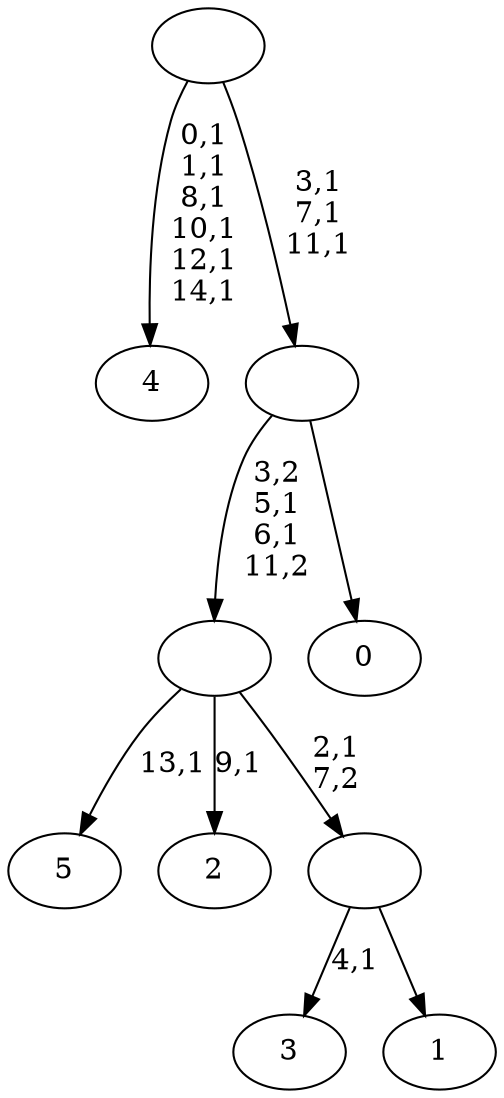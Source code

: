 digraph T {
	21 [label="5"]
	19 [label="4"]
	12 [label="3"]
	10 [label="2"]
	8 [label="1"]
	7 [label=""]
	6 [label=""]
	4 [label="0"]
	3 [label=""]
	0 [label=""]
	7 -> 12 [label="4,1"]
	7 -> 8 [label=""]
	6 -> 10 [label="9,1"]
	6 -> 21 [label="13,1"]
	6 -> 7 [label="2,1\n7,2"]
	3 -> 6 [label="3,2\n5,1\n6,1\n11,2"]
	3 -> 4 [label=""]
	0 -> 3 [label="3,1\n7,1\n11,1"]
	0 -> 19 [label="0,1\n1,1\n8,1\n10,1\n12,1\n14,1"]
}
